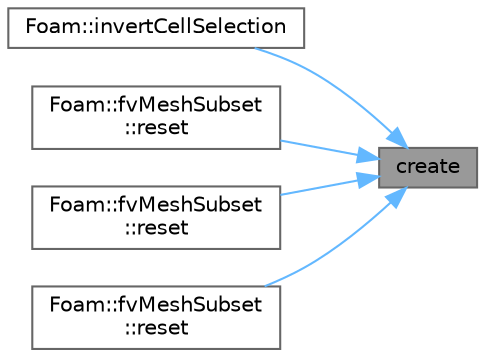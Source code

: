 digraph "create"
{
 // LATEX_PDF_SIZE
  bgcolor="transparent";
  edge [fontname=Helvetica,fontsize=10,labelfontname=Helvetica,labelfontsize=10];
  node [fontname=Helvetica,fontsize=10,shape=box,height=0.2,width=0.4];
  rankdir="RL";
  Node1 [id="Node000001",label="create",height=0.2,width=0.4,color="gray40", fillcolor="grey60", style="filled", fontcolor="black",tooltip=" "];
  Node1 -> Node2 [id="edge1_Node000001_Node000002",dir="back",color="steelblue1",style="solid",tooltip=" "];
  Node2 [id="Node000002",label="Foam::invertCellSelection",height=0.2,width=0.4,color="grey40", fillcolor="white", style="filled",URL="$namespaceFoam.html#a22fece2a74e1bff5ec8fe71d57006f59",tooltip=" "];
  Node1 -> Node3 [id="edge2_Node000001_Node000003",dir="back",color="steelblue1",style="solid",tooltip=" "];
  Node3 [id="Node000003",label="Foam::fvMeshSubset\l::reset",height=0.2,width=0.4,color="grey40", fillcolor="white", style="filled",URL="$classFoam_1_1fvMeshSubset.html#afdb06b7e48fe54fd489f88f651e865f2",tooltip=" "];
  Node1 -> Node4 [id="edge3_Node000001_Node000004",dir="back",color="steelblue1",style="solid",tooltip=" "];
  Node4 [id="Node000004",label="Foam::fvMeshSubset\l::reset",height=0.2,width=0.4,color="grey40", fillcolor="white", style="filled",URL="$classFoam_1_1fvMeshSubset.html#aead649e4e985b399de0029d70436c7d0",tooltip=" "];
  Node1 -> Node5 [id="edge4_Node000001_Node000005",dir="back",color="steelblue1",style="solid",tooltip=" "];
  Node5 [id="Node000005",label="Foam::fvMeshSubset\l::reset",height=0.2,width=0.4,color="grey40", fillcolor="white", style="filled",URL="$classFoam_1_1fvMeshSubset.html#ae62989587aa0ba7f8efabebc6177ce0f",tooltip=" "];
}
